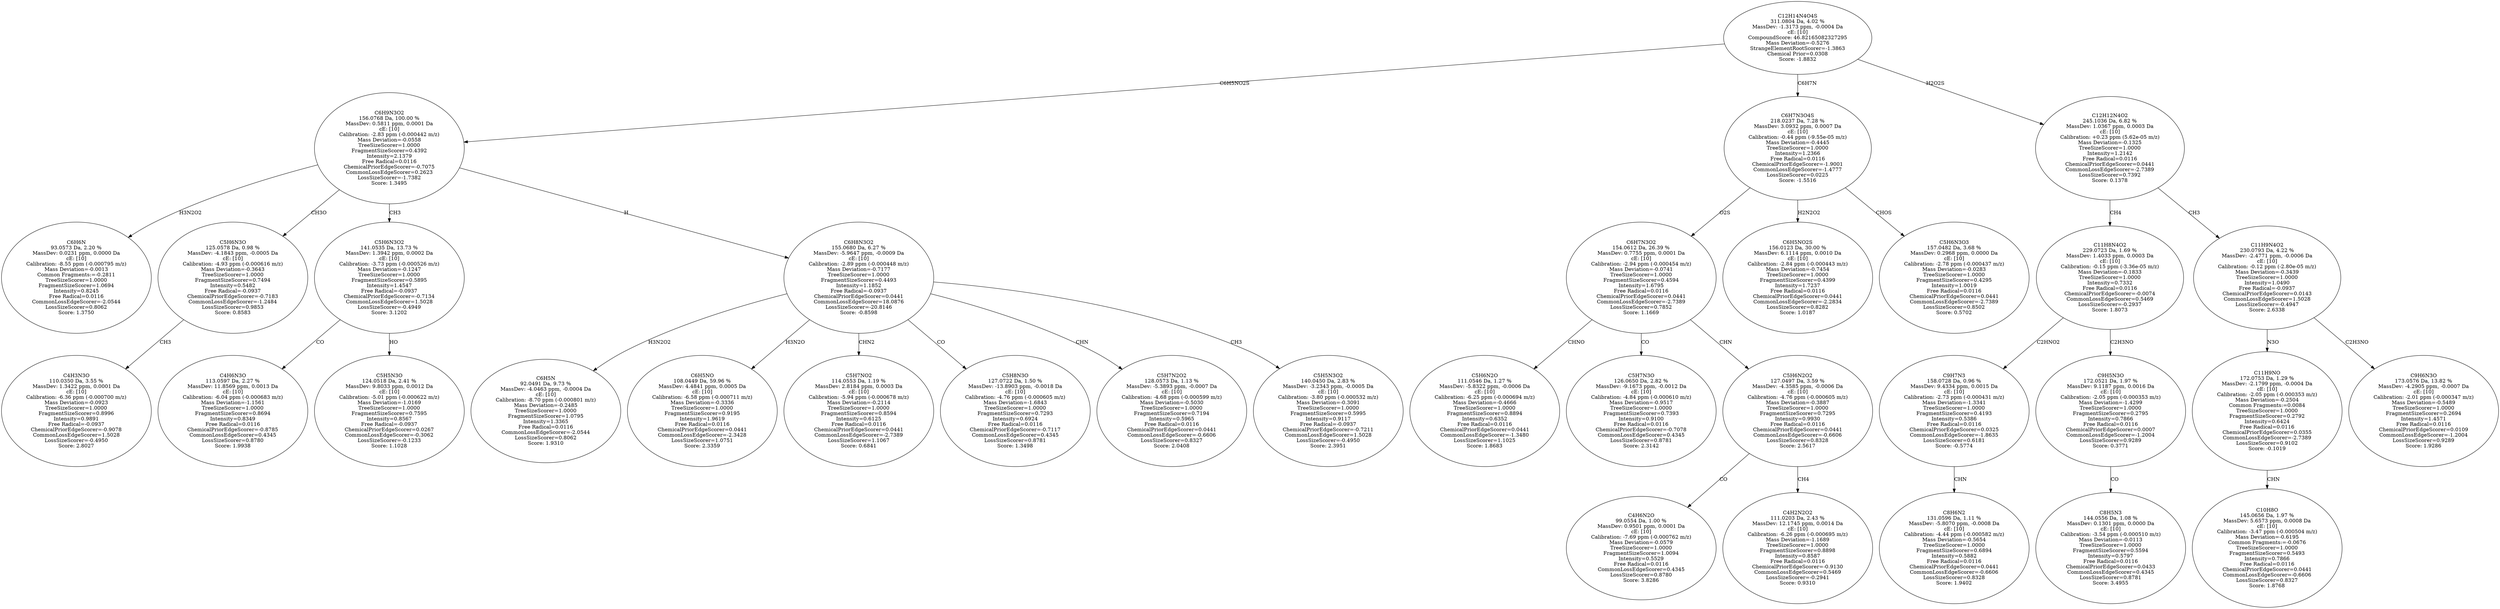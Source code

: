 strict digraph {
v1 [label="C6H6N\n93.0573 Da, 2.20 %\nMassDev: 0.0231 ppm, 0.0000 Da\ncE: [10]\nCalibration: -8.55 ppm (-0.000795 m/z)\nMass Deviation=-0.0013\nCommon Fragments:=-0.2811\nTreeSizeScorer=1.0000\nFragmentSizeScorer=1.0694\nIntensity=0.8245\nFree Radical=0.0116\nCommonLossEdgeScorer=-2.0544\nLossSizeScorer=0.8062\nScore: 1.3750"];
v2 [label="C4H3N3O\n110.0350 Da, 3.55 %\nMassDev: 1.3422 ppm, 0.0001 Da\ncE: [10]\nCalibration: -6.36 ppm (-0.000700 m/z)\nMass Deviation=-0.0923\nTreeSizeScorer=1.0000\nFragmentSizeScorer=0.8996\nIntensity=0.9891\nFree Radical=-0.0937\nChemicalPriorEdgeScorer=-0.9078\nCommonLossEdgeScorer=1.5028\nLossSizeScorer=-0.4950\nScore: 2.8027"];
v3 [label="C5H6N3O\n125.0578 Da, 0.98 %\nMassDev: -4.1843 ppm, -0.0005 Da\ncE: [10]\nCalibration: -4.93 ppm (-0.000616 m/z)\nMass Deviation=-0.3643\nTreeSizeScorer=1.0000\nFragmentSizeScorer=0.7494\nIntensity=0.5482\nFree Radical=-0.0937\nChemicalPriorEdgeScorer=-0.7183\nCommonLossEdgeScorer=-1.2484\nLossSizeScorer=0.9853\nScore: 0.8583"];
v4 [label="C4H6N3O\n113.0597 Da, 2.27 %\nMassDev: 11.8569 ppm, 0.0013 Da\ncE: [10]\nCalibration: -6.04 ppm (-0.000683 m/z)\nMass Deviation=-1.1561\nTreeSizeScorer=1.0000\nFragmentSizeScorer=0.8694\nIntensity=0.8349\nFree Radical=0.0116\nChemicalPriorEdgeScorer=-0.8785\nCommonLossEdgeScorer=0.4345\nLossSizeScorer=0.8780\nScore: 1.9938"];
v5 [label="C5H5N3O\n124.0518 Da, 2.41 %\nMassDev: 9.8033 ppm, 0.0012 Da\ncE: [10]\nCalibration: -5.01 ppm (-0.000622 m/z)\nMass Deviation=-1.0169\nTreeSizeScorer=1.0000\nFragmentSizeScorer=0.7595\nIntensity=0.8567\nFree Radical=-0.0937\nChemicalPriorEdgeScorer=0.0267\nCommonLossEdgeScorer=-0.3062\nLossSizeScorer=-0.1233\nScore: 1.1028"];
v6 [label="C5H6N3O2\n141.0535 Da, 13.73 %\nMassDev: 1.3942 ppm, 0.0002 Da\ncE: [10]\nCalibration: -3.73 ppm (-0.000526 m/z)\nMass Deviation=-0.1247\nTreeSizeScorer=1.0000\nFragmentSizeScorer=0.5895\nIntensity=1.4547\nFree Radical=-0.0937\nChemicalPriorEdgeScorer=-0.7134\nCommonLossEdgeScorer=1.5028\nLossSizeScorer=-0.4949\nScore: 3.1202"];
v7 [label="C6H5N\n92.0491 Da, 9.73 %\nMassDev: -4.0463 ppm, -0.0004 Da\ncE: [10]\nCalibration: -8.70 ppm (-0.000801 m/z)\nMass Deviation=-0.2485\nTreeSizeScorer=1.0000\nFragmentSizeScorer=1.0795\nIntensity=1.3365\nFree Radical=0.0116\nCommonLossEdgeScorer=-2.0544\nLossSizeScorer=0.8062\nScore: 1.9310"];
v8 [label="C6H5NO\n108.0449 Da, 59.96 %\nMassDev: 4.4841 ppm, 0.0005 Da\ncE: [10]\nCalibration: -6.58 ppm (-0.000711 m/z)\nMass Deviation=-0.3336\nTreeSizeScorer=1.0000\nFragmentSizeScorer=0.9195\nIntensity=1.9619\nFree Radical=0.0116\nChemicalPriorEdgeScorer=0.0441\nCommonLossEdgeScorer=-2.3428\nLossSizeScorer=1.0751\nScore: 2.3359"];
v9 [label="C5H7NO2\n114.0553 Da, 1.19 %\nMassDev: 2.8184 ppm, 0.0003 Da\ncE: [10]\nCalibration: -5.94 ppm (-0.000678 m/z)\nMass Deviation=-0.2114\nTreeSizeScorer=1.0000\nFragmentSizeScorer=0.8594\nIntensity=0.6125\nFree Radical=0.0116\nChemicalPriorEdgeScorer=0.0441\nCommonLossEdgeScorer=-2.7389\nLossSizeScorer=1.1067\nScore: 0.6841"];
v10 [label="C5H8N3O\n127.0722 Da, 1.50 %\nMassDev: -13.8903 ppm, -0.0018 Da\ncE: [10]\nCalibration: -4.76 ppm (-0.000605 m/z)\nMass Deviation=-1.6843\nTreeSizeScorer=1.0000\nFragmentSizeScorer=0.7293\nIntensity=0.6924\nFree Radical=0.0116\nChemicalPriorEdgeScorer=-0.7117\nCommonLossEdgeScorer=0.4345\nLossSizeScorer=0.8781\nScore: 1.3498"];
v11 [label="C5H7N2O2\n128.0573 Da, 1.13 %\nMassDev: -5.3893 ppm, -0.0007 Da\ncE: [10]\nCalibration: -4.68 ppm (-0.000599 m/z)\nMass Deviation=-0.5030\nTreeSizeScorer=1.0000\nFragmentSizeScorer=0.7194\nIntensity=0.5965\nFree Radical=0.0116\nChemicalPriorEdgeScorer=0.0441\nCommonLossEdgeScorer=-0.6606\nLossSizeScorer=0.8327\nScore: 2.0408"];
v12 [label="C5H5N3O2\n140.0450 Da, 2.83 %\nMassDev: -3.2343 ppm, -0.0005 Da\ncE: [10]\nCalibration: -3.80 ppm (-0.000532 m/z)\nMass Deviation=-0.3091\nTreeSizeScorer=1.0000\nFragmentSizeScorer=0.5995\nIntensity=0.9117\nFree Radical=-0.0937\nChemicalPriorEdgeScorer=-0.7211\nCommonLossEdgeScorer=1.5028\nLossSizeScorer=-0.4950\nScore: 2.3951"];
v13 [label="C6H8N3O2\n155.0680 Da, 6.27 %\nMassDev: -5.9647 ppm, -0.0009 Da\ncE: [10]\nCalibration: -2.89 ppm (-0.000448 m/z)\nMass Deviation=-0.7177\nTreeSizeScorer=1.0000\nFragmentSizeScorer=0.4493\nIntensity=1.1852\nFree Radical=-0.0937\nChemicalPriorEdgeScorer=0.0441\nCommonLossEdgeScorer=18.0876\nLossSizeScorer=-20.8146\nScore: -0.8598"];
v14 [label="C6H9N3O2\n156.0768 Da, 100.00 %\nMassDev: 0.5811 ppm, 0.0001 Da\ncE: [10]\nCalibration: -2.83 ppm (-0.000442 m/z)\nMass Deviation=-0.0558\nTreeSizeScorer=1.0000\nFragmentSizeScorer=0.4392\nIntensity=2.1379\nFree Radical=0.0116\nChemicalPriorEdgeScorer=-0.7075\nCommonLossEdgeScorer=0.2623\nLossSizeScorer=-1.7382\nScore: 1.3495"];
v15 [label="C5H6N2O\n111.0546 Da, 1.27 %\nMassDev: -5.8322 ppm, -0.0006 Da\ncE: [10]\nCalibration: -6.25 ppm (-0.000694 m/z)\nMass Deviation=-0.4666\nTreeSizeScorer=1.0000\nFragmentSizeScorer=0.8894\nIntensity=0.6352\nFree Radical=0.0116\nChemicalPriorEdgeScorer=0.0441\nCommonLossEdgeScorer=-1.3480\nLossSizeScorer=1.1025\nScore: 1.8683"];
v16 [label="C5H7N3O\n126.0650 Da, 2.82 %\nMassDev: -9.1673 ppm, -0.0012 Da\ncE: [10]\nCalibration: -4.84 ppm (-0.000610 m/z)\nMass Deviation=-0.9517\nTreeSizeScorer=1.0000\nFragmentSizeScorer=0.7393\nIntensity=0.9100\nFree Radical=0.0116\nChemicalPriorEdgeScorer=-0.7078\nCommonLossEdgeScorer=0.4345\nLossSizeScorer=0.8781\nScore: 2.3142"];
v17 [label="C4H6N2O\n99.0554 Da, 1.00 %\nMassDev: 0.9501 ppm, 0.0001 Da\ncE: [10]\nCalibration: -7.69 ppm (-0.000762 m/z)\nMass Deviation=-0.0579\nTreeSizeScorer=1.0000\nFragmentSizeScorer=1.0094\nIntensity=0.5529\nFree Radical=0.0116\nCommonLossEdgeScorer=0.4345\nLossSizeScorer=0.8780\nScore: 3.8286"];
v18 [label="C4H2N2O2\n111.0203 Da, 2.43 %\nMassDev: 12.1745 ppm, 0.0014 Da\ncE: [10]\nCalibration: -6.26 ppm (-0.000695 m/z)\nMass Deviation=-1.1689\nTreeSizeScorer=1.0000\nFragmentSizeScorer=0.8898\nIntensity=0.8587\nFree Radical=0.0116\nChemicalPriorEdgeScorer=-0.9130\nCommonLossEdgeScorer=0.5469\nLossSizeScorer=-0.2941\nScore: 0.9310"];
v19 [label="C5H6N2O2\n127.0497 Da, 3.59 %\nMassDev: -4.3585 ppm, -0.0006 Da\ncE: [10]\nCalibration: -4.76 ppm (-0.000605 m/z)\nMass Deviation=-0.3887\nTreeSizeScorer=1.0000\nFragmentSizeScorer=0.7295\nIntensity=0.9930\nFree Radical=0.0116\nChemicalPriorEdgeScorer=0.0441\nCommonLossEdgeScorer=-0.6606\nLossSizeScorer=0.8328\nScore: 2.5617"];
v20 [label="C6H7N3O2\n154.0612 Da, 26.39 %\nMassDev: 0.7755 ppm, 0.0001 Da\ncE: [10]\nCalibration: -2.94 ppm (-0.000454 m/z)\nMass Deviation=-0.0741\nTreeSizeScorer=1.0000\nFragmentSizeScorer=0.4594\nIntensity=1.6795\nFree Radical=0.0116\nChemicalPriorEdgeScorer=0.0441\nCommonLossEdgeScorer=-2.7389\nLossSizeScorer=0.7852\nScore: 1.1669"];
v21 [label="C6H5NO2S\n156.0123 Da, 30.00 %\nMassDev: 6.1114 ppm, 0.0010 Da\ncE: [10]\nCalibration: -2.84 ppm (-0.000443 m/z)\nMass Deviation=-0.7454\nTreeSizeScorer=1.0000\nFragmentSizeScorer=0.4399\nIntensity=1.7237\nFree Radical=0.0116\nChemicalPriorEdgeScorer=0.0441\nCommonLossEdgeScorer=-2.2834\nLossSizeScorer=0.8282\nScore: 1.0187"];
v22 [label="C5H6N3O3\n157.0482 Da, 3.68 %\nMassDev: 0.2968 ppm, 0.0000 Da\ncE: [10]\nCalibration: -2.78 ppm (-0.000437 m/z)\nMass Deviation=-0.0283\nTreeSizeScorer=1.0000\nFragmentSizeScorer=0.4295\nIntensity=1.0019\nFree Radical=0.0116\nChemicalPriorEdgeScorer=0.0441\nCommonLossEdgeScorer=-2.7389\nLossSizeScorer=0.8502\nScore: 0.5702"];
v23 [label="C6H7N3O4S\n218.0237 Da, 7.28 %\nMassDev: 3.0932 ppm, 0.0007 Da\ncE: [10]\nCalibration: -0.44 ppm (-9.55e-05 m/z)\nMass Deviation=-0.4445\nTreeSizeScorer=1.0000\nIntensity=1.2366\nFree Radical=0.0116\nChemicalPriorEdgeScorer=-1.9001\nCommonLossEdgeScorer=-1.4777\nLossSizeScorer=0.0225\nScore: -1.5516"];
v24 [label="C8H6N2\n131.0596 Da, 1.11 %\nMassDev: -5.8070 ppm, -0.0008 Da\ncE: [10]\nCalibration: -4.44 ppm (-0.000582 m/z)\nMass Deviation=-0.5654\nTreeSizeScorer=1.0000\nFragmentSizeScorer=0.6894\nIntensity=0.5882\nFree Radical=0.0116\nChemicalPriorEdgeScorer=0.0441\nCommonLossEdgeScorer=-0.6606\nLossSizeScorer=0.8328\nScore: 1.9402"];
v25 [label="C9H7N3\n158.0728 Da, 0.96 %\nMassDev: 9.4334 ppm, 0.0015 Da\ncE: [10]\nCalibration: -2.73 ppm (-0.000431 m/z)\nMass Deviation=-1.3341\nTreeSizeScorer=1.0000\nFragmentSizeScorer=0.4193\nIntensity=0.5386\nFree Radical=0.0116\nChemicalPriorEdgeScorer=0.0325\nCommonLossEdgeScorer=-1.8635\nLossSizeScorer=0.6181\nScore: -0.5774"];
v26 [label="C8H5N3\n144.0556 Da, 1.08 %\nMassDev: 0.1301 ppm, 0.0000 Da\ncE: [10]\nCalibration: -3.54 ppm (-0.000510 m/z)\nMass Deviation=-0.0113\nTreeSizeScorer=1.0000\nFragmentSizeScorer=0.5594\nIntensity=0.5797\nFree Radical=0.0116\nChemicalPriorEdgeScorer=0.0433\nCommonLossEdgeScorer=0.4345\nLossSizeScorer=0.8781\nScore: 3.4955"];
v27 [label="C9H5N3O\n172.0521 Da, 1.97 %\nMassDev: 9.1187 ppm, 0.0016 Da\ncE: [10]\nCalibration: -2.05 ppm (-0.000353 m/z)\nMass Deviation=-1.4299\nTreeSizeScorer=1.0000\nFragmentSizeScorer=0.2795\nIntensity=0.7866\nFree Radical=0.0116\nChemicalPriorEdgeScorer=0.0007\nCommonLossEdgeScorer=-1.2004\nLossSizeScorer=0.9289\nScore: 0.3771"];
v28 [label="C11H8N4O2\n229.0723 Da, 1.69 %\nMassDev: 1.4033 ppm, 0.0003 Da\ncE: [10]\nCalibration: -0.15 ppm (-3.36e-05 m/z)\nMass Deviation=-0.1833\nTreeSizeScorer=1.0000\nIntensity=0.7332\nFree Radical=0.0116\nChemicalPriorEdgeScorer=-0.0074\nCommonLossEdgeScorer=0.5469\nLossSizeScorer=-0.2937\nScore: 1.8073"];
v29 [label="C10H8O\n145.0656 Da, 1.97 %\nMassDev: 5.6573 ppm, 0.0008 Da\ncE: [10]\nCalibration: -3.47 ppm (-0.000504 m/z)\nMass Deviation=-0.6195\nCommon Fragments:=-0.0676\nTreeSizeScorer=1.0000\nFragmentSizeScorer=0.5493\nIntensity=0.7866\nFree Radical=0.0116\nChemicalPriorEdgeScorer=0.0441\nCommonLossEdgeScorer=-0.6606\nLossSizeScorer=0.8327\nScore: 1.8768"];
v30 [label="C11H9NO\n172.0753 Da, 1.29 %\nMassDev: -2.1799 ppm, -0.0004 Da\ncE: [10]\nCalibration: -2.05 ppm (-0.000353 m/z)\nMass Deviation=-0.2504\nCommon Fragments:=0.0084\nTreeSizeScorer=1.0000\nFragmentSizeScorer=0.2792\nIntensity=0.6424\nFree Radical=0.0116\nChemicalPriorEdgeScorer=0.0355\nCommonLossEdgeScorer=-2.7389\nLossSizeScorer=0.9102\nScore: -0.1019"];
v31 [label="C9H6N3O\n173.0576 Da, 13.82 %\nMassDev: -4.2905 ppm, -0.0007 Da\ncE: [10]\nCalibration: -2.01 ppm (-0.000347 m/z)\nMass Deviation=-0.5489\nTreeSizeScorer=1.0000\nFragmentSizeScorer=0.2694\nIntensity=1.4571\nFree Radical=0.0116\nChemicalPriorEdgeScorer=0.0109\nCommonLossEdgeScorer=-1.2004\nLossSizeScorer=0.9289\nScore: 1.9286"];
v32 [label="C11H9N4O2\n230.0793 Da, 4.22 %\nMassDev: -2.4771 ppm, -0.0006 Da\ncE: [10]\nCalibration: -0.12 ppm (-2.80e-05 m/z)\nMass Deviation=-0.3439\nTreeSizeScorer=1.0000\nIntensity=1.0490\nFree Radical=-0.0937\nChemicalPriorEdgeScorer=0.0143\nCommonLossEdgeScorer=1.5028\nLossSizeScorer=-0.4947\nScore: 2.6338"];
v33 [label="C12H12N4O2\n245.1036 Da, 6.82 %\nMassDev: 1.0367 ppm, 0.0003 Da\ncE: [10]\nCalibration: +0.23 ppm (5.62e-05 m/z)\nMass Deviation=-0.1325\nTreeSizeScorer=1.0000\nIntensity=1.2142\nFree Radical=0.0116\nChemicalPriorEdgeScorer=0.0441\nCommonLossEdgeScorer=-2.7389\nLossSizeScorer=0.7392\nScore: 0.1378"];
v34 [label="C12H14N4O4S\n311.0804 Da, 4.02 %\nMassDev: -1.3173 ppm, -0.0004 Da\ncE: [10]\nCompoundScore: 46.82165082327295\nMass Deviation=-0.5276\nStrangeElementRootScorer=-1.3863\nChemical Prior=0.0308\nScore: -1.8832"];
v14 -> v1 [label="H3N2O2"];
v3 -> v2 [label="CH3"];
v14 -> v3 [label="CH3O"];
v6 -> v4 [label="CO"];
v6 -> v5 [label="HO"];
v14 -> v6 [label="CH3"];
v13 -> v7 [label="H3N2O2"];
v13 -> v8 [label="H3N2O"];
v13 -> v9 [label="CHN2"];
v13 -> v10 [label="CO"];
v13 -> v11 [label="CHN"];
v13 -> v12 [label="CH3"];
v14 -> v13 [label="H"];
v34 -> v14 [label="C6H5NO2S"];
v20 -> v15 [label="CHNO"];
v20 -> v16 [label="CO"];
v19 -> v17 [label="CO"];
v19 -> v18 [label="CH4"];
v20 -> v19 [label="CHN"];
v23 -> v20 [label="O2S"];
v23 -> v21 [label="H2N2O2"];
v23 -> v22 [label="CHOS"];
v34 -> v23 [label="C6H7N"];
v25 -> v24 [label="CHN"];
v28 -> v25 [label="C2HNO2"];
v27 -> v26 [label="CO"];
v28 -> v27 [label="C2H3NO"];
v33 -> v28 [label="CH4"];
v30 -> v29 [label="CHN"];
v32 -> v30 [label="N3O"];
v32 -> v31 [label="C2H3NO"];
v33 -> v32 [label="CH3"];
v34 -> v33 [label="H2O2S"];
}